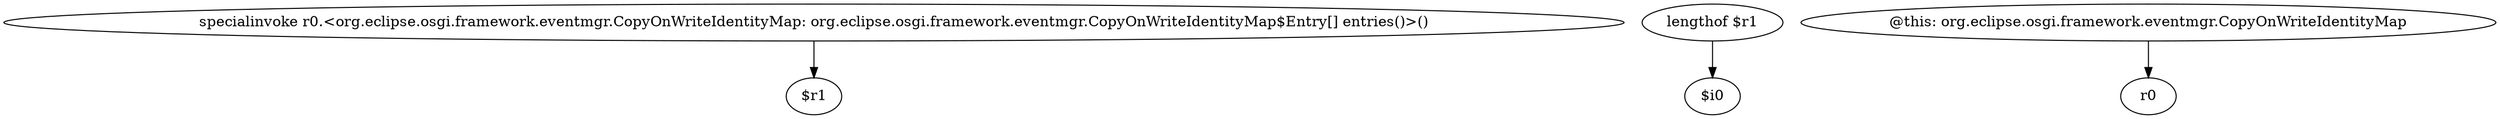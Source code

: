 digraph g {
0[label="specialinvoke r0.<org.eclipse.osgi.framework.eventmgr.CopyOnWriteIdentityMap: org.eclipse.osgi.framework.eventmgr.CopyOnWriteIdentityMap$Entry[] entries()>()"]
1[label="$r1"]
0->1[label=""]
2[label="lengthof $r1"]
3[label="$i0"]
2->3[label=""]
4[label="@this: org.eclipse.osgi.framework.eventmgr.CopyOnWriteIdentityMap"]
5[label="r0"]
4->5[label=""]
}